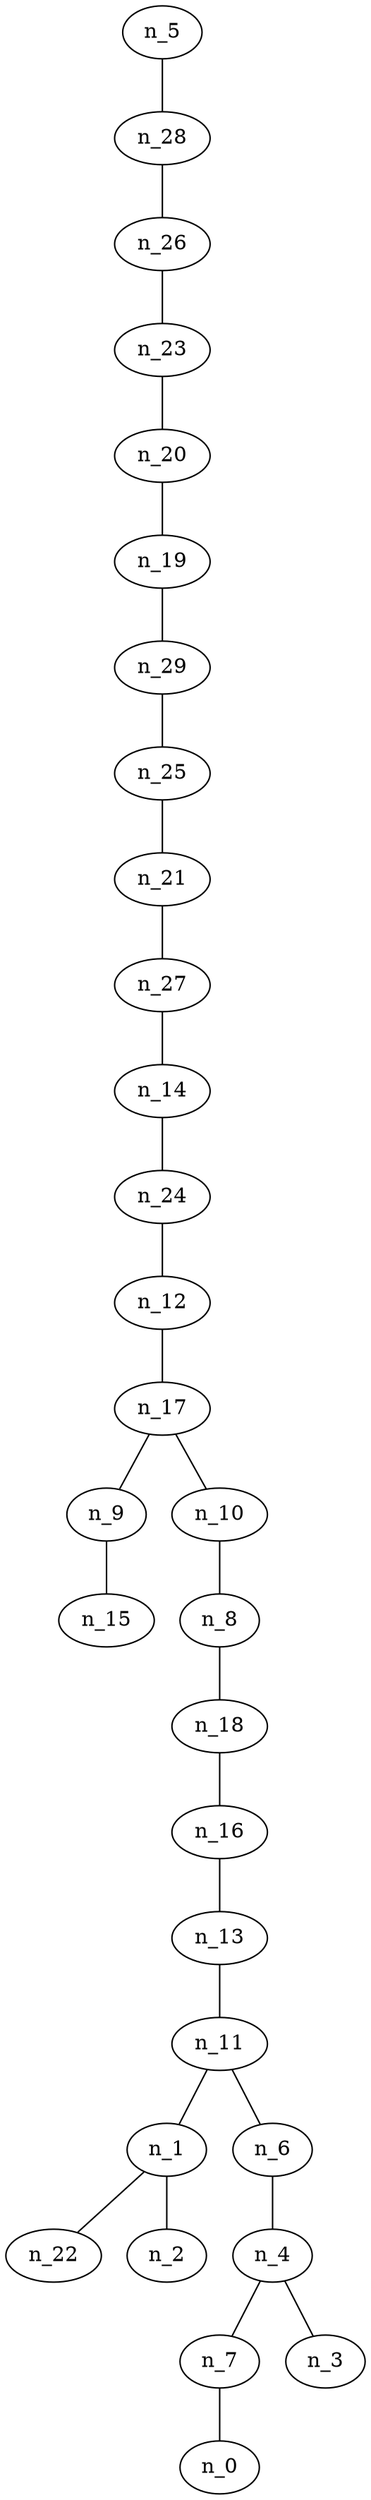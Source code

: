 graph arbol10 {
n_1--n_22
n_1--n_2
n_4--n_7
n_4--n_3
n_5--n_28
n_6--n_4
n_7--n_0
n_8--n_18
n_9--n_15
n_10--n_8
n_11--n_6
n_11--n_1
n_12--n_17
n_13--n_11
n_14--n_24
n_16--n_13
n_17--n_10
n_17--n_9
n_18--n_16
n_19--n_29
n_20--n_19
n_21--n_27
n_23--n_20
n_24--n_12
n_25--n_21
n_26--n_23
n_27--n_14
n_28--n_26
n_29--n_25
}